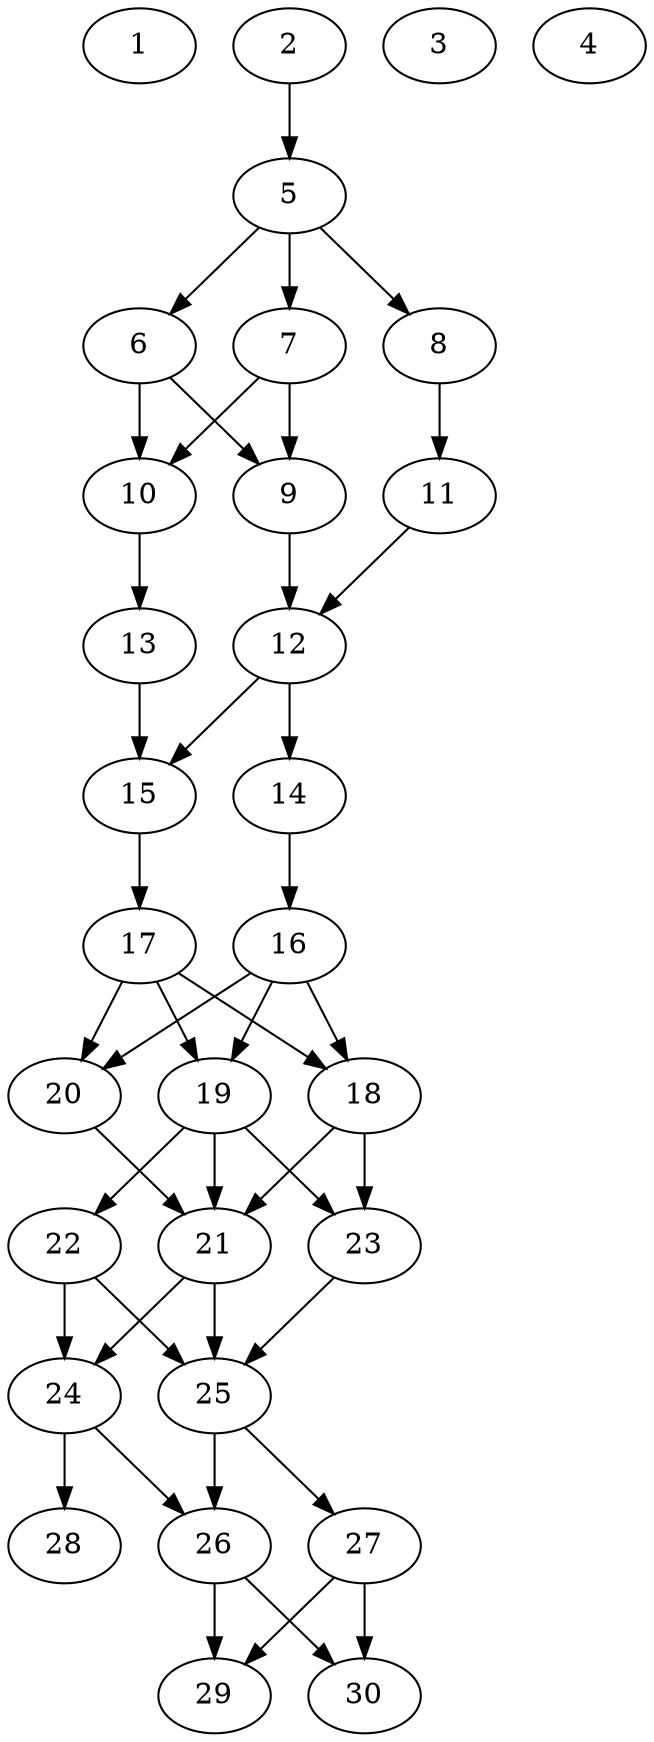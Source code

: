 // DAG automatically generated by daggen at Tue Aug  6 16:27:24 2019
// ./daggen --dot -n 30 --ccr 0.5 --fat 0.4 --regular 0.5 --density 0.7 --mindata 5242880 --maxdata 52428800 
digraph G {
  1 [size="27078656", alpha="0.18", expect_size="13539328"] 
  2 [size="79613952", alpha="0.16", expect_size="39806976"] 
  2 -> 5 [size ="39806976"]
  3 [size="82040832", alpha="0.10", expect_size="41020416"] 
  4 [size="40304640", alpha="0.01", expect_size="20152320"] 
  5 [size="50165760", alpha="0.08", expect_size="25082880"] 
  5 -> 6 [size ="25082880"]
  5 -> 7 [size ="25082880"]
  5 -> 8 [size ="25082880"]
  6 [size="76169216", alpha="0.18", expect_size="38084608"] 
  6 -> 9 [size ="38084608"]
  6 -> 10 [size ="38084608"]
  7 [size="26304512", alpha="0.01", expect_size="13152256"] 
  7 -> 9 [size ="13152256"]
  7 -> 10 [size ="13152256"]
  8 [size="80955392", alpha="0.07", expect_size="40477696"] 
  8 -> 11 [size ="40477696"]
  9 [size="17428480", alpha="0.18", expect_size="8714240"] 
  9 -> 12 [size ="8714240"]
  10 [size="95430656", alpha="0.10", expect_size="47715328"] 
  10 -> 13 [size ="47715328"]
  11 [size="18622464", alpha="0.06", expect_size="9311232"] 
  11 -> 12 [size ="9311232"]
  12 [size="101892096", alpha="0.11", expect_size="50946048"] 
  12 -> 14 [size ="50946048"]
  12 -> 15 [size ="50946048"]
  13 [size="81342464", alpha="0.00", expect_size="40671232"] 
  13 -> 15 [size ="40671232"]
  14 [size="36401152", alpha="0.02", expect_size="18200576"] 
  14 -> 16 [size ="18200576"]
  15 [size="42299392", alpha="0.02", expect_size="21149696"] 
  15 -> 17 [size ="21149696"]
  16 [size="80711680", alpha="0.14", expect_size="40355840"] 
  16 -> 18 [size ="40355840"]
  16 -> 19 [size ="40355840"]
  16 -> 20 [size ="40355840"]
  17 [size="71180288", alpha="0.05", expect_size="35590144"] 
  17 -> 18 [size ="35590144"]
  17 -> 19 [size ="35590144"]
  17 -> 20 [size ="35590144"]
  18 [size="75532288", alpha="0.12", expect_size="37766144"] 
  18 -> 21 [size ="37766144"]
  18 -> 23 [size ="37766144"]
  19 [size="14807040", alpha="0.05", expect_size="7403520"] 
  19 -> 21 [size ="7403520"]
  19 -> 22 [size ="7403520"]
  19 -> 23 [size ="7403520"]
  20 [size="100196352", alpha="0.08", expect_size="50098176"] 
  20 -> 21 [size ="50098176"]
  21 [size="51345408", alpha="0.14", expect_size="25672704"] 
  21 -> 24 [size ="25672704"]
  21 -> 25 [size ="25672704"]
  22 [size="78321664", alpha="0.15", expect_size="39160832"] 
  22 -> 24 [size ="39160832"]
  22 -> 25 [size ="39160832"]
  23 [size="33630208", alpha="0.12", expect_size="16815104"] 
  23 -> 25 [size ="16815104"]
  24 [size="33970176", alpha="0.14", expect_size="16985088"] 
  24 -> 26 [size ="16985088"]
  24 -> 28 [size ="16985088"]
  25 [size="42104832", alpha="0.05", expect_size="21052416"] 
  25 -> 26 [size ="21052416"]
  25 -> 27 [size ="21052416"]
  26 [size="52748288", alpha="0.10", expect_size="26374144"] 
  26 -> 29 [size ="26374144"]
  26 -> 30 [size ="26374144"]
  27 [size="24340480", alpha="0.18", expect_size="12170240"] 
  27 -> 29 [size ="12170240"]
  27 -> 30 [size ="12170240"]
  28 [size="46608384", alpha="0.01", expect_size="23304192"] 
  29 [size="101253120", alpha="0.06", expect_size="50626560"] 
  30 [size="30838784", alpha="0.09", expect_size="15419392"] 
}
